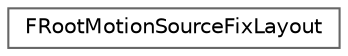 digraph "Graphical Class Hierarchy"
{
 // INTERACTIVE_SVG=YES
 // LATEX_PDF_SIZE
  bgcolor="transparent";
  edge [fontname=Helvetica,fontsize=10,labelfontname=Helvetica,labelfontsize=10];
  node [fontname=Helvetica,fontsize=10,shape=box,height=0.2,width=0.4];
  rankdir="LR";
  Node0 [id="Node000000",label="FRootMotionSourceFixLayout",height=0.2,width=0.4,color="grey40", fillcolor="white", style="filled",URL="$d6/de5/structFRootMotionSourceFixLayout.html",tooltip=" "];
}
